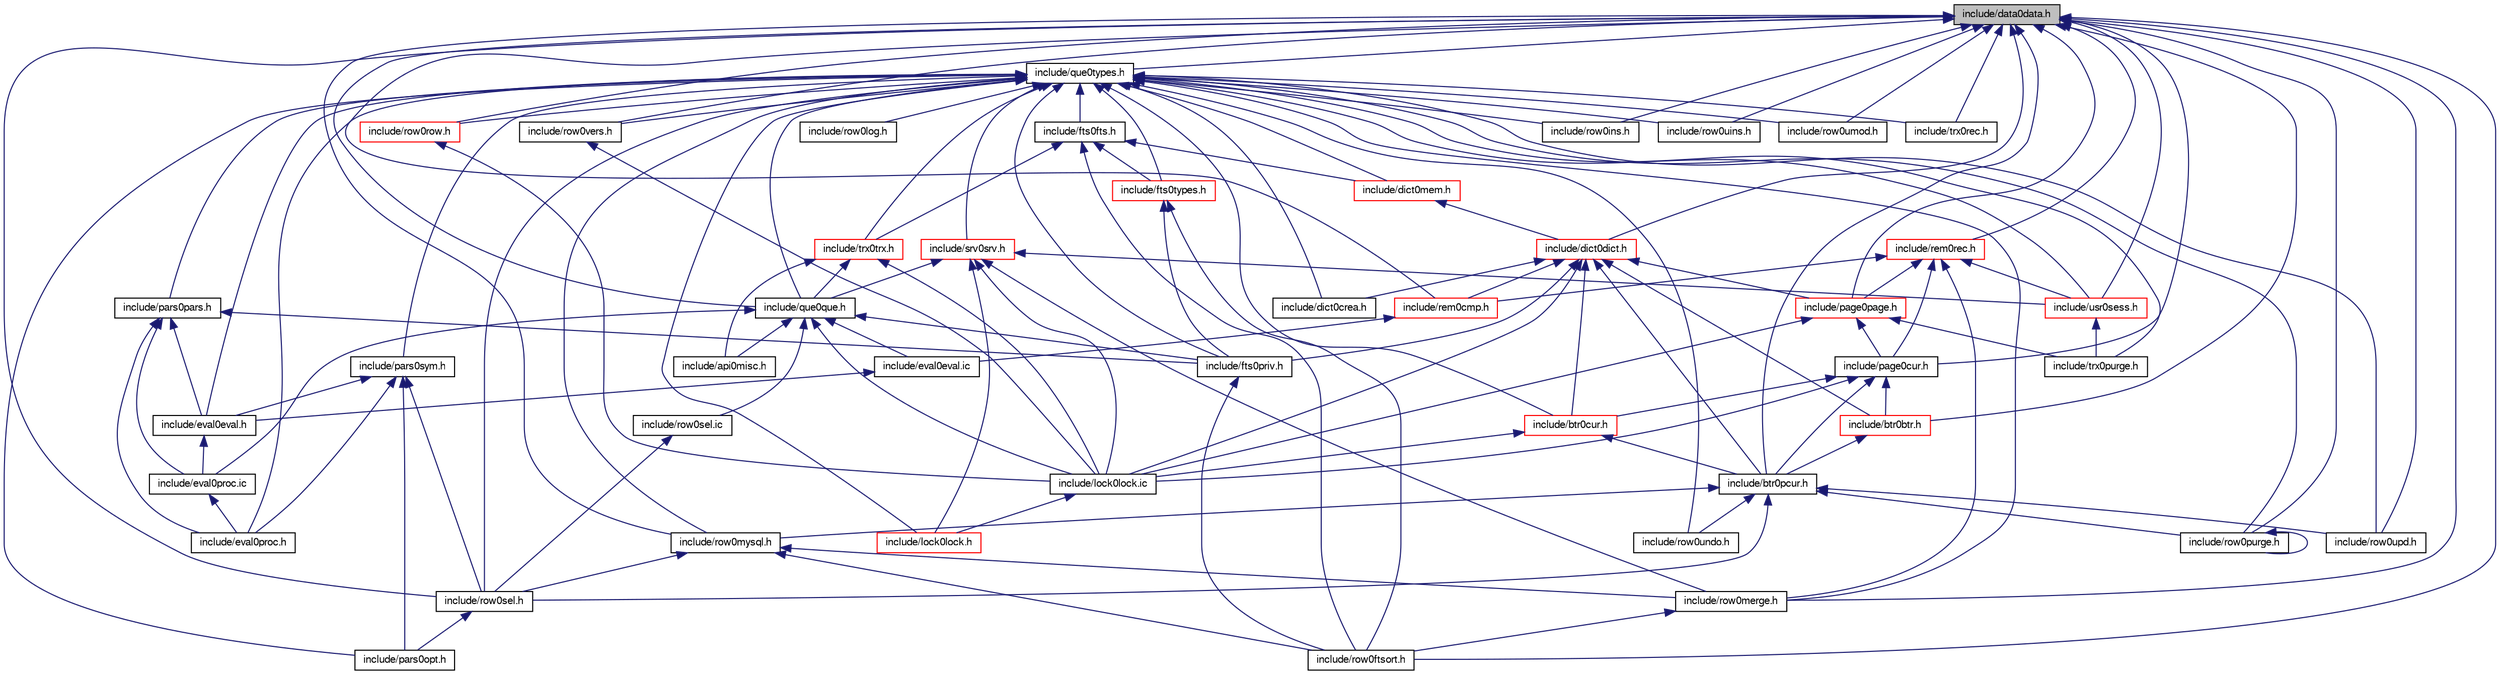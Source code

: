 digraph "include/data0data.h"
{
  bgcolor="transparent";
  edge [fontname="FreeSans",fontsize="10",labelfontname="FreeSans",labelfontsize="10"];
  node [fontname="FreeSans",fontsize="10",shape=record];
  Node1 [label="include/data0data.h",height=0.2,width=0.4,color="black", fillcolor="grey75", style="filled" fontcolor="black"];
  Node1 -> Node2 [dir="back",color="midnightblue",fontsize="10",style="solid",fontname="FreeSans"];
  Node2 [label="include/que0que.h",height=0.2,width=0.4,color="black",URL="$que0que_8h.html"];
  Node2 -> Node3 [dir="back",color="midnightblue",fontsize="10",style="solid",fontname="FreeSans"];
  Node3 [label="include/api0misc.h",height=0.2,width=0.4,color="black",URL="$api0misc_8h.html"];
  Node2 -> Node4 [dir="back",color="midnightblue",fontsize="10",style="solid",fontname="FreeSans"];
  Node4 [label="include/eval0eval.ic",height=0.2,width=0.4,color="black",URL="$eval0eval_8ic.html"];
  Node4 -> Node5 [dir="back",color="midnightblue",fontsize="10",style="solid",fontname="FreeSans"];
  Node5 [label="include/eval0eval.h",height=0.2,width=0.4,color="black",URL="$eval0eval_8h.html"];
  Node5 -> Node6 [dir="back",color="midnightblue",fontsize="10",style="solid",fontname="FreeSans"];
  Node6 [label="include/eval0proc.ic",height=0.2,width=0.4,color="black",URL="$eval0proc_8ic.html"];
  Node6 -> Node7 [dir="back",color="midnightblue",fontsize="10",style="solid",fontname="FreeSans"];
  Node7 [label="include/eval0proc.h",height=0.2,width=0.4,color="black",URL="$eval0proc_8h.html"];
  Node2 -> Node6 [dir="back",color="midnightblue",fontsize="10",style="solid",fontname="FreeSans"];
  Node2 -> Node8 [dir="back",color="midnightblue",fontsize="10",style="solid",fontname="FreeSans"];
  Node8 [label="include/fts0priv.h",height=0.2,width=0.4,color="black",URL="$fts0priv_8h.html"];
  Node8 -> Node9 [dir="back",color="midnightblue",fontsize="10",style="solid",fontname="FreeSans"];
  Node9 [label="include/row0ftsort.h",height=0.2,width=0.4,color="black",URL="$row0ftsort_8h.html"];
  Node2 -> Node10 [dir="back",color="midnightblue",fontsize="10",style="solid",fontname="FreeSans"];
  Node10 [label="include/lock0lock.ic",height=0.2,width=0.4,color="black",URL="$lock0lock_8ic.html"];
  Node10 -> Node11 [dir="back",color="midnightblue",fontsize="10",style="solid",fontname="FreeSans"];
  Node11 [label="include/lock0lock.h",height=0.2,width=0.4,color="red",URL="$lock0lock_8h.html"];
  Node2 -> Node12 [dir="back",color="midnightblue",fontsize="10",style="solid",fontname="FreeSans"];
  Node12 [label="include/row0sel.ic",height=0.2,width=0.4,color="black",URL="$row0sel_8ic.html"];
  Node12 -> Node13 [dir="back",color="midnightblue",fontsize="10",style="solid",fontname="FreeSans"];
  Node13 [label="include/row0sel.h",height=0.2,width=0.4,color="black",URL="$row0sel_8h.html"];
  Node13 -> Node14 [dir="back",color="midnightblue",fontsize="10",style="solid",fontname="FreeSans"];
  Node14 [label="include/pars0opt.h",height=0.2,width=0.4,color="black",URL="$pars0opt_8h.html"];
  Node1 -> Node15 [dir="back",color="midnightblue",fontsize="10",style="solid",fontname="FreeSans"];
  Node15 [label="include/que0types.h",height=0.2,width=0.4,color="black",URL="$que0types_8h.html"];
  Node15 -> Node16 [dir="back",color="midnightblue",fontsize="10",style="solid",fontname="FreeSans"];
  Node16 [label="include/trx0trx.h",height=0.2,width=0.4,color="red",URL="$trx0trx_8h.html"];
  Node16 -> Node2 [dir="back",color="midnightblue",fontsize="10",style="solid",fontname="FreeSans"];
  Node16 -> Node3 [dir="back",color="midnightblue",fontsize="10",style="solid",fontname="FreeSans"];
  Node16 -> Node10 [dir="back",color="midnightblue",fontsize="10",style="solid",fontname="FreeSans"];
  Node15 -> Node17 [dir="back",color="midnightblue",fontsize="10",style="solid",fontname="FreeSans"];
  Node17 [label="include/fts0fts.h",height=0.2,width=0.4,color="black",URL="$fts0fts_8h.html"];
  Node17 -> Node16 [dir="back",color="midnightblue",fontsize="10",style="solid",fontname="FreeSans"];
  Node17 -> Node18 [dir="back",color="midnightblue",fontsize="10",style="solid",fontname="FreeSans"];
  Node18 [label="include/dict0mem.h",height=0.2,width=0.4,color="red",URL="$dict0mem_8h.html"];
  Node18 -> Node19 [dir="back",color="midnightblue",fontsize="10",style="solid",fontname="FreeSans"];
  Node19 [label="include/dict0dict.h",height=0.2,width=0.4,color="red",URL="$dict0dict_8h.html"];
  Node19 -> Node20 [dir="back",color="midnightblue",fontsize="10",style="solid",fontname="FreeSans"];
  Node20 [label="include/btr0btr.h",height=0.2,width=0.4,color="red",URL="$btr0btr_8h.html"];
  Node20 -> Node21 [dir="back",color="midnightblue",fontsize="10",style="solid",fontname="FreeSans"];
  Node21 [label="include/btr0pcur.h",height=0.2,width=0.4,color="black",URL="$btr0pcur_8h.html"];
  Node21 -> Node13 [dir="back",color="midnightblue",fontsize="10",style="solid",fontname="FreeSans"];
  Node21 -> Node22 [dir="back",color="midnightblue",fontsize="10",style="solid",fontname="FreeSans"];
  Node22 [label="include/row0mysql.h",height=0.2,width=0.4,color="black",URL="$row0mysql_8h.html"];
  Node22 -> Node13 [dir="back",color="midnightblue",fontsize="10",style="solid",fontname="FreeSans"];
  Node22 -> Node9 [dir="back",color="midnightblue",fontsize="10",style="solid",fontname="FreeSans"];
  Node22 -> Node23 [dir="back",color="midnightblue",fontsize="10",style="solid",fontname="FreeSans"];
  Node23 [label="include/row0merge.h",height=0.2,width=0.4,color="black",URL="$row0merge_8h.html"];
  Node23 -> Node9 [dir="back",color="midnightblue",fontsize="10",style="solid",fontname="FreeSans"];
  Node21 -> Node24 [dir="back",color="midnightblue",fontsize="10",style="solid",fontname="FreeSans"];
  Node24 [label="include/row0purge.h",height=0.2,width=0.4,color="black",URL="$row0purge_8h.html"];
  Node24 -> Node24 [dir="back",color="midnightblue",fontsize="10",style="solid",fontname="FreeSans"];
  Node21 -> Node25 [dir="back",color="midnightblue",fontsize="10",style="solid",fontname="FreeSans"];
  Node25 [label="include/row0undo.h",height=0.2,width=0.4,color="black",URL="$row0undo_8h.html"];
  Node21 -> Node26 [dir="back",color="midnightblue",fontsize="10",style="solid",fontname="FreeSans"];
  Node26 [label="include/row0upd.h",height=0.2,width=0.4,color="black",URL="$row0upd_8h.html"];
  Node19 -> Node27 [dir="back",color="midnightblue",fontsize="10",style="solid",fontname="FreeSans"];
  Node27 [label="include/page0page.h",height=0.2,width=0.4,color="red",URL="$page0page_8h.html"];
  Node27 -> Node28 [dir="back",color="midnightblue",fontsize="10",style="solid",fontname="FreeSans"];
  Node28 [label="include/page0cur.h",height=0.2,width=0.4,color="black",URL="$page0cur_8h.html"];
  Node28 -> Node20 [dir="back",color="midnightblue",fontsize="10",style="solid",fontname="FreeSans"];
  Node28 -> Node29 [dir="back",color="midnightblue",fontsize="10",style="solid",fontname="FreeSans"];
  Node29 [label="include/btr0cur.h",height=0.2,width=0.4,color="red",URL="$btr0cur_8h.html"];
  Node29 -> Node21 [dir="back",color="midnightblue",fontsize="10",style="solid",fontname="FreeSans"];
  Node29 -> Node10 [dir="back",color="midnightblue",fontsize="10",style="solid",fontname="FreeSans"];
  Node28 -> Node21 [dir="back",color="midnightblue",fontsize="10",style="solid",fontname="FreeSans"];
  Node28 -> Node10 [dir="back",color="midnightblue",fontsize="10",style="solid",fontname="FreeSans"];
  Node27 -> Node10 [dir="back",color="midnightblue",fontsize="10",style="solid",fontname="FreeSans"];
  Node27 -> Node30 [dir="back",color="midnightblue",fontsize="10",style="solid",fontname="FreeSans"];
  Node30 [label="include/trx0purge.h",height=0.2,width=0.4,color="black",URL="$trx0purge_8h.html"];
  Node19 -> Node31 [dir="back",color="midnightblue",fontsize="10",style="solid",fontname="FreeSans"];
  Node31 [label="include/rem0cmp.h",height=0.2,width=0.4,color="red",URL="$rem0cmp_8h.html"];
  Node31 -> Node4 [dir="back",color="midnightblue",fontsize="10",style="solid",fontname="FreeSans"];
  Node19 -> Node29 [dir="back",color="midnightblue",fontsize="10",style="solid",fontname="FreeSans"];
  Node19 -> Node21 [dir="back",color="midnightblue",fontsize="10",style="solid",fontname="FreeSans"];
  Node19 -> Node32 [dir="back",color="midnightblue",fontsize="10",style="solid",fontname="FreeSans"];
  Node32 [label="include/dict0crea.h",height=0.2,width=0.4,color="black",URL="$dict0crea_8h.html"];
  Node19 -> Node8 [dir="back",color="midnightblue",fontsize="10",style="solid",fontname="FreeSans"];
  Node19 -> Node10 [dir="back",color="midnightblue",fontsize="10",style="solid",fontname="FreeSans"];
  Node17 -> Node33 [dir="back",color="midnightblue",fontsize="10",style="solid",fontname="FreeSans"];
  Node33 [label="include/fts0types.h",height=0.2,width=0.4,color="red",URL="$fts0types_8h.html"];
  Node33 -> Node8 [dir="back",color="midnightblue",fontsize="10",style="solid",fontname="FreeSans"];
  Node33 -> Node9 [dir="back",color="midnightblue",fontsize="10",style="solid",fontname="FreeSans"];
  Node17 -> Node9 [dir="back",color="midnightblue",fontsize="10",style="solid",fontname="FreeSans"];
  Node15 -> Node34 [dir="back",color="midnightblue",fontsize="10",style="solid",fontname="FreeSans"];
  Node34 [label="include/srv0srv.h",height=0.2,width=0.4,color="red",URL="$srv0srv_8h.html"];
  Node34 -> Node2 [dir="back",color="midnightblue",fontsize="10",style="solid",fontname="FreeSans"];
  Node34 -> Node35 [dir="back",color="midnightblue",fontsize="10",style="solid",fontname="FreeSans"];
  Node35 [label="include/usr0sess.h",height=0.2,width=0.4,color="red",URL="$usr0sess_8h.html"];
  Node35 -> Node30 [dir="back",color="midnightblue",fontsize="10",style="solid",fontname="FreeSans"];
  Node34 -> Node11 [dir="back",color="midnightblue",fontsize="10",style="solid",fontname="FreeSans"];
  Node34 -> Node10 [dir="back",color="midnightblue",fontsize="10",style="solid",fontname="FreeSans"];
  Node34 -> Node23 [dir="back",color="midnightblue",fontsize="10",style="solid",fontname="FreeSans"];
  Node15 -> Node2 [dir="back",color="midnightblue",fontsize="10",style="solid",fontname="FreeSans"];
  Node15 -> Node35 [dir="back",color="midnightblue",fontsize="10",style="solid",fontname="FreeSans"];
  Node15 -> Node18 [dir="back",color="midnightblue",fontsize="10",style="solid",fontname="FreeSans"];
  Node15 -> Node29 [dir="back",color="midnightblue",fontsize="10",style="solid",fontname="FreeSans"];
  Node15 -> Node32 [dir="back",color="midnightblue",fontsize="10",style="solid",fontname="FreeSans"];
  Node15 -> Node5 [dir="back",color="midnightblue",fontsize="10",style="solid",fontname="FreeSans"];
  Node15 -> Node36 [dir="back",color="midnightblue",fontsize="10",style="solid",fontname="FreeSans"];
  Node36 [label="include/pars0sym.h",height=0.2,width=0.4,color="black",URL="$pars0sym_8h.html"];
  Node36 -> Node5 [dir="back",color="midnightblue",fontsize="10",style="solid",fontname="FreeSans"];
  Node36 -> Node7 [dir="back",color="midnightblue",fontsize="10",style="solid",fontname="FreeSans"];
  Node36 -> Node14 [dir="back",color="midnightblue",fontsize="10",style="solid",fontname="FreeSans"];
  Node36 -> Node13 [dir="back",color="midnightblue",fontsize="10",style="solid",fontname="FreeSans"];
  Node15 -> Node37 [dir="back",color="midnightblue",fontsize="10",style="solid",fontname="FreeSans"];
  Node37 [label="include/pars0pars.h",height=0.2,width=0.4,color="black",URL="$pars0pars_8h.html"];
  Node37 -> Node5 [dir="back",color="midnightblue",fontsize="10",style="solid",fontname="FreeSans"];
  Node37 -> Node7 [dir="back",color="midnightblue",fontsize="10",style="solid",fontname="FreeSans"];
  Node37 -> Node6 [dir="back",color="midnightblue",fontsize="10",style="solid",fontname="FreeSans"];
  Node37 -> Node8 [dir="back",color="midnightblue",fontsize="10",style="solid",fontname="FreeSans"];
  Node15 -> Node7 [dir="back",color="midnightblue",fontsize="10",style="solid",fontname="FreeSans"];
  Node15 -> Node8 [dir="back",color="midnightblue",fontsize="10",style="solid",fontname="FreeSans"];
  Node15 -> Node33 [dir="back",color="midnightblue",fontsize="10",style="solid",fontname="FreeSans"];
  Node15 -> Node11 [dir="back",color="midnightblue",fontsize="10",style="solid",fontname="FreeSans"];
  Node15 -> Node38 [dir="back",color="midnightblue",fontsize="10",style="solid",fontname="FreeSans"];
  Node38 [label="include/row0row.h",height=0.2,width=0.4,color="red",URL="$row0row_8h.html"];
  Node38 -> Node10 [dir="back",color="midnightblue",fontsize="10",style="solid",fontname="FreeSans"];
  Node15 -> Node39 [dir="back",color="midnightblue",fontsize="10",style="solid",fontname="FreeSans"];
  Node39 [label="include/row0vers.h",height=0.2,width=0.4,color="black",URL="$row0vers_8h.html"];
  Node39 -> Node10 [dir="back",color="midnightblue",fontsize="10",style="solid",fontname="FreeSans"];
  Node15 -> Node14 [dir="back",color="midnightblue",fontsize="10",style="solid",fontname="FreeSans"];
  Node15 -> Node13 [dir="back",color="midnightblue",fontsize="10",style="solid",fontname="FreeSans"];
  Node15 -> Node22 [dir="back",color="midnightblue",fontsize="10",style="solid",fontname="FreeSans"];
  Node15 -> Node23 [dir="back",color="midnightblue",fontsize="10",style="solid",fontname="FreeSans"];
  Node15 -> Node40 [dir="back",color="midnightblue",fontsize="10",style="solid",fontname="FreeSans"];
  Node40 [label="include/row0ins.h",height=0.2,width=0.4,color="black",URL="$row0ins_8h.html"];
  Node15 -> Node41 [dir="back",color="midnightblue",fontsize="10",style="solid",fontname="FreeSans"];
  Node41 [label="include/row0log.h",height=0.2,width=0.4,color="black",URL="$row0log_8h.html"];
  Node15 -> Node24 [dir="back",color="midnightblue",fontsize="10",style="solid",fontname="FreeSans"];
  Node15 -> Node42 [dir="back",color="midnightblue",fontsize="10",style="solid",fontname="FreeSans"];
  Node42 [label="include/row0uins.h",height=0.2,width=0.4,color="black",URL="$row0uins_8h.html"];
  Node15 -> Node43 [dir="back",color="midnightblue",fontsize="10",style="solid",fontname="FreeSans"];
  Node43 [label="include/row0umod.h",height=0.2,width=0.4,color="black",URL="$row0umod_8h.html"];
  Node15 -> Node25 [dir="back",color="midnightblue",fontsize="10",style="solid",fontname="FreeSans"];
  Node15 -> Node26 [dir="back",color="midnightblue",fontsize="10",style="solid",fontname="FreeSans"];
  Node15 -> Node30 [dir="back",color="midnightblue",fontsize="10",style="solid",fontname="FreeSans"];
  Node15 -> Node44 [dir="back",color="midnightblue",fontsize="10",style="solid",fontname="FreeSans"];
  Node44 [label="include/trx0rec.h",height=0.2,width=0.4,color="black",URL="$trx0rec_8h.html"];
  Node1 -> Node35 [dir="back",color="midnightblue",fontsize="10",style="solid",fontname="FreeSans"];
  Node1 -> Node45 [dir="back",color="midnightblue",fontsize="10",style="solid",fontname="FreeSans"];
  Node45 [label="include/rem0rec.h",height=0.2,width=0.4,color="red",URL="$rem0rec_8h.html"];
  Node45 -> Node35 [dir="back",color="midnightblue",fontsize="10",style="solid",fontname="FreeSans"];
  Node45 -> Node27 [dir="back",color="midnightblue",fontsize="10",style="solid",fontname="FreeSans"];
  Node45 -> Node31 [dir="back",color="midnightblue",fontsize="10",style="solid",fontname="FreeSans"];
  Node45 -> Node28 [dir="back",color="midnightblue",fontsize="10",style="solid",fontname="FreeSans"];
  Node45 -> Node23 [dir="back",color="midnightblue",fontsize="10",style="solid",fontname="FreeSans"];
  Node1 -> Node19 [dir="back",color="midnightblue",fontsize="10",style="solid",fontname="FreeSans"];
  Node1 -> Node20 [dir="back",color="midnightblue",fontsize="10",style="solid",fontname="FreeSans"];
  Node1 -> Node27 [dir="back",color="midnightblue",fontsize="10",style="solid",fontname="FreeSans"];
  Node1 -> Node31 [dir="back",color="midnightblue",fontsize="10",style="solid",fontname="FreeSans"];
  Node1 -> Node28 [dir="back",color="midnightblue",fontsize="10",style="solid",fontname="FreeSans"];
  Node1 -> Node21 [dir="back",color="midnightblue",fontsize="10",style="solid",fontname="FreeSans"];
  Node1 -> Node38 [dir="back",color="midnightblue",fontsize="10",style="solid",fontname="FreeSans"];
  Node1 -> Node39 [dir="back",color="midnightblue",fontsize="10",style="solid",fontname="FreeSans"];
  Node1 -> Node13 [dir="back",color="midnightblue",fontsize="10",style="solid",fontname="FreeSans"];
  Node1 -> Node22 [dir="back",color="midnightblue",fontsize="10",style="solid",fontname="FreeSans"];
  Node1 -> Node9 [dir="back",color="midnightblue",fontsize="10",style="solid",fontname="FreeSans"];
  Node1 -> Node23 [dir="back",color="midnightblue",fontsize="10",style="solid",fontname="FreeSans"];
  Node1 -> Node40 [dir="back",color="midnightblue",fontsize="10",style="solid",fontname="FreeSans"];
  Node1 -> Node24 [dir="back",color="midnightblue",fontsize="10",style="solid",fontname="FreeSans"];
  Node1 -> Node42 [dir="back",color="midnightblue",fontsize="10",style="solid",fontname="FreeSans"];
  Node1 -> Node43 [dir="back",color="midnightblue",fontsize="10",style="solid",fontname="FreeSans"];
  Node1 -> Node26 [dir="back",color="midnightblue",fontsize="10",style="solid",fontname="FreeSans"];
  Node1 -> Node44 [dir="back",color="midnightblue",fontsize="10",style="solid",fontname="FreeSans"];
}
